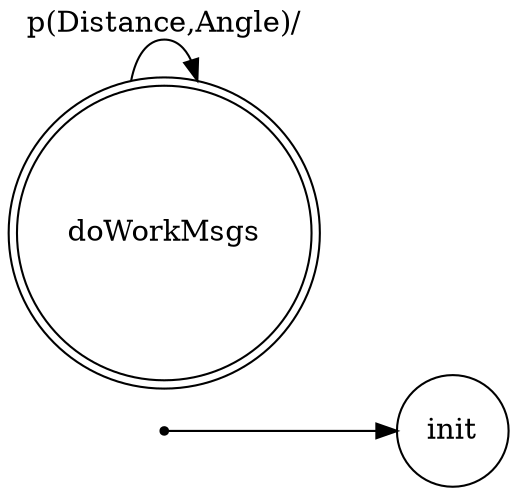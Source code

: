 /*
*
* A GraphViz DOT FSM description 
* Please use a GraphViz visualizer (like http://www.webgraphviz.com)
* 
* Generated by AM,NC,RM
*  
*/
 
digraph finite_state_machine {
  	rankdir=LR;
  	size="8,5"
  	node [shape = point]; iniziale;
  	node [shape = doublecircle]; doWorkMsgs; 
  	node [shape = circle];
  	iniziale -> init [label = ""];
  	
  	
  	doWorkMsgs -> doWorkMsgs [ label = "p(Distance,Angle)/"];
}
